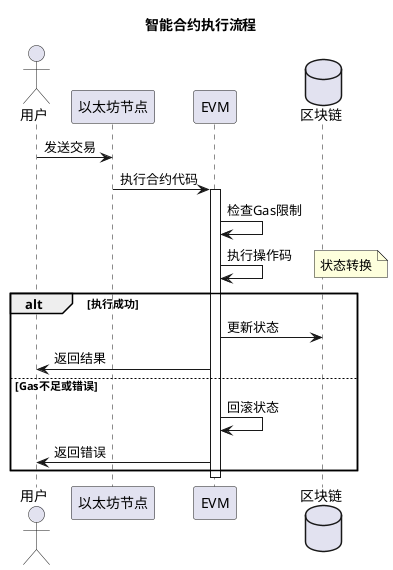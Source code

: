 @startuml contract
title 智能合约执行流程

actor "用户" as User
participant "以太坊节点" as Node
participant "EVM" as EVM
database "区块链" as Blockchain

User -> Node: 发送交易
Node -> EVM: 执行合约代码
activate EVM

EVM -> EVM: 检查Gas限制
EVM -> EVM: 执行操作码
note right: 状态转换

alt 执行成功
    EVM -> Blockchain: 更新状态
    EVM -> User: 返回结果
else Gas不足或错误
    EVM -> EVM: 回滚状态
    EVM -> User: 返回错误
end

deactivate EVM

@enduml 